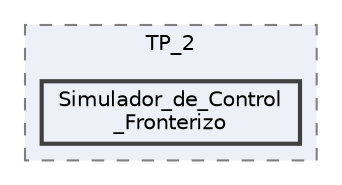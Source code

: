 digraph "C:/Users/jonam/OneDrive/Documentos/POO/TP_2/Simulador_de_Control_Fronterizo"
{
 // LATEX_PDF_SIZE
  bgcolor="transparent";
  edge [fontname=Helvetica,fontsize=10,labelfontname=Helvetica,labelfontsize=10];
  node [fontname=Helvetica,fontsize=10,shape=box,height=0.2,width=0.4];
  compound=true
  subgraph clusterdir_a1fd13ceece4cd2611a2238e421595d4 {
    graph [ bgcolor="#edf0f7", pencolor="grey50", label="TP_2", fontname=Helvetica,fontsize=10 style="filled,dashed", URL="dir_a1fd13ceece4cd2611a2238e421595d4.html",tooltip=""]
  dir_8d9c34d990afc67d1494e1465c2e1b62 [label="Simulador_de_Control\l_Fronterizo", fillcolor="#edf0f7", color="grey25", style="filled,bold", URL="dir_8d9c34d990afc67d1494e1465c2e1b62.html",tooltip=""];
  }
}
